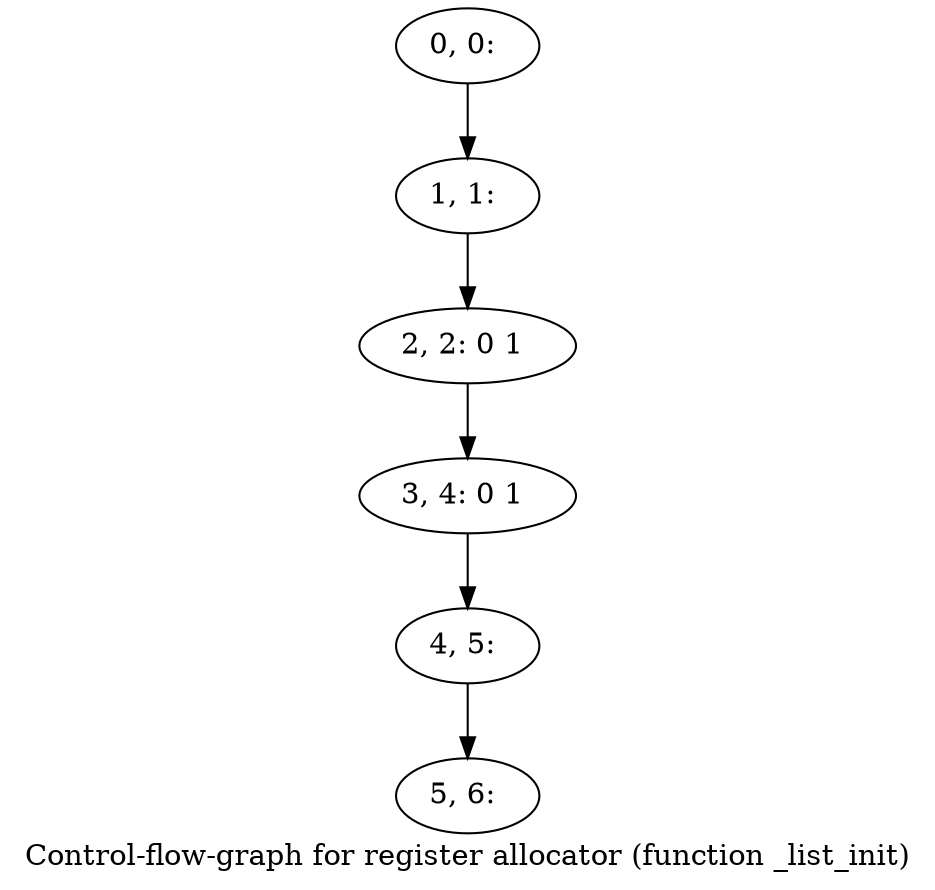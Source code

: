digraph G {
graph [label="Control-flow-graph for register allocator (function _list_init)"]
0[label="0, 0: "];
1[label="1, 1: "];
2[label="2, 2: 0 1 "];
3[label="3, 4: 0 1 "];
4[label="4, 5: "];
5[label="5, 6: "];
0->1 ;
1->2 ;
2->3 ;
3->4 ;
4->5 ;
}
